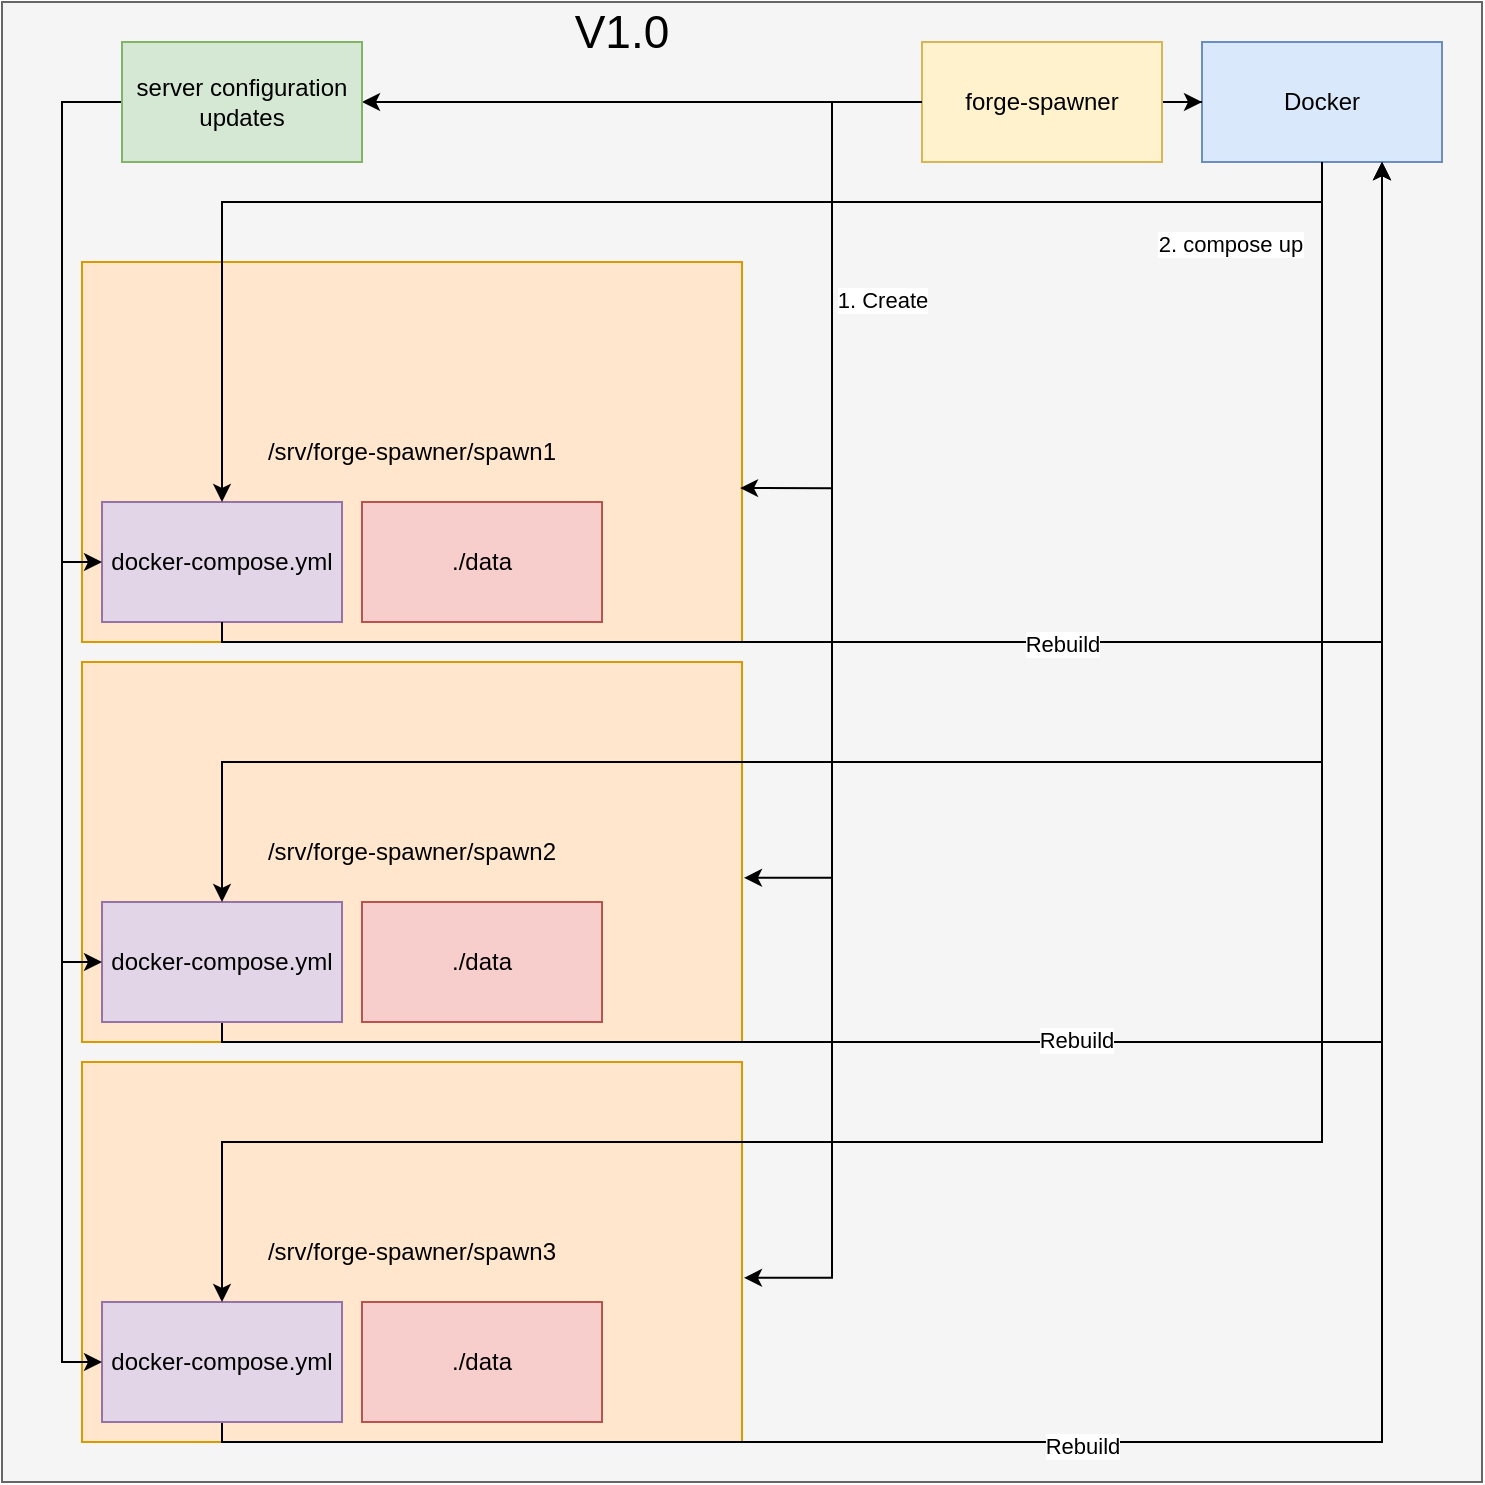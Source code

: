<mxfile version="24.7.3" type="github">
  <diagram name="Page-1" id="YcOQpcbUOCnS5Bco4bqa">
    <mxGraphModel dx="1146" dy="729" grid="1" gridSize="10" guides="1" tooltips="1" connect="1" arrows="1" fold="1" page="1" pageScale="1" pageWidth="850" pageHeight="1100" math="0" shadow="0">
      <root>
        <mxCell id="0" />
        <mxCell id="1" parent="0" />
        <mxCell id="oWrA14gWDPn_l60thZhx-1" value="" style="whiteSpace=wrap;html=1;aspect=fixed;fillColor=#f5f5f5;strokeColor=#666666;fontColor=#333333;" vertex="1" parent="1">
          <mxGeometry x="50" y="10" width="740" height="740" as="geometry" />
        </mxCell>
        <mxCell id="oWrA14gWDPn_l60thZhx-3" value="Docker" style="rounded=0;whiteSpace=wrap;html=1;fillColor=#dae8fc;strokeColor=#6c8ebf;" vertex="1" parent="1">
          <mxGeometry x="650" y="30" width="120" height="60" as="geometry" />
        </mxCell>
        <mxCell id="oWrA14gWDPn_l60thZhx-21" style="edgeStyle=orthogonalEdgeStyle;rounded=0;orthogonalLoop=1;jettySize=auto;html=1;" edge="1" parent="1" source="oWrA14gWDPn_l60thZhx-5" target="oWrA14gWDPn_l60thZhx-3">
          <mxGeometry relative="1" as="geometry" />
        </mxCell>
        <mxCell id="oWrA14gWDPn_l60thZhx-27" style="edgeStyle=orthogonalEdgeStyle;rounded=0;orthogonalLoop=1;jettySize=auto;html=1;entryX=1;entryY=0.5;entryDx=0;entryDy=0;" edge="1" parent="1" source="oWrA14gWDPn_l60thZhx-5" target="oWrA14gWDPn_l60thZhx-26">
          <mxGeometry relative="1" as="geometry" />
        </mxCell>
        <mxCell id="oWrA14gWDPn_l60thZhx-5" value="forge-spawner" style="rounded=0;whiteSpace=wrap;html=1;fillColor=#fff2cc;strokeColor=#d6b656;" vertex="1" parent="1">
          <mxGeometry x="510" y="30" width="120" height="60" as="geometry" />
        </mxCell>
        <mxCell id="oWrA14gWDPn_l60thZhx-6" value="/srv/forge-spawner/spawn1" style="rounded=0;whiteSpace=wrap;html=1;fillColor=#ffe6cc;strokeColor=#d79b00;" vertex="1" parent="1">
          <mxGeometry x="90" y="140" width="330" height="190" as="geometry" />
        </mxCell>
        <mxCell id="oWrA14gWDPn_l60thZhx-7" value="/srv/forge-spawner/spawn2" style="rounded=0;whiteSpace=wrap;html=1;fillColor=#ffe6cc;strokeColor=#d79b00;" vertex="1" parent="1">
          <mxGeometry x="90" y="340" width="330" height="190" as="geometry" />
        </mxCell>
        <mxCell id="oWrA14gWDPn_l60thZhx-8" value="/srv/forge-spawner/spawn3" style="rounded=0;whiteSpace=wrap;html=1;fillColor=#ffe6cc;strokeColor=#d79b00;" vertex="1" parent="1">
          <mxGeometry x="90" y="540" width="330" height="190" as="geometry" />
        </mxCell>
        <mxCell id="oWrA14gWDPn_l60thZhx-9" value="docker-compose.yml" style="rounded=0;whiteSpace=wrap;html=1;fillColor=#e1d5e7;strokeColor=#9673a6;" vertex="1" parent="1">
          <mxGeometry x="100" y="260" width="120" height="60" as="geometry" />
        </mxCell>
        <mxCell id="oWrA14gWDPn_l60thZhx-34" style="edgeStyle=orthogonalEdgeStyle;rounded=0;orthogonalLoop=1;jettySize=auto;html=1;entryX=0.75;entryY=1;entryDx=0;entryDy=0;" edge="1" parent="1" source="oWrA14gWDPn_l60thZhx-4" target="oWrA14gWDPn_l60thZhx-3">
          <mxGeometry relative="1" as="geometry">
            <Array as="points">
              <mxPoint x="160" y="530" />
              <mxPoint x="740" y="530" />
            </Array>
          </mxGeometry>
        </mxCell>
        <mxCell id="oWrA14gWDPn_l60thZhx-35" value="Rebuild" style="edgeLabel;html=1;align=center;verticalAlign=middle;resizable=0;points=[];" vertex="1" connectable="0" parent="oWrA14gWDPn_l60thZhx-34">
          <mxGeometry x="-0.151" y="1" relative="1" as="geometry">
            <mxPoint as="offset" />
          </mxGeometry>
        </mxCell>
        <mxCell id="oWrA14gWDPn_l60thZhx-4" value="docker-compose.yml" style="rounded=0;whiteSpace=wrap;html=1;fillColor=#e1d5e7;strokeColor=#9673a6;" vertex="1" parent="1">
          <mxGeometry x="100" y="460" width="120" height="60" as="geometry" />
        </mxCell>
        <mxCell id="oWrA14gWDPn_l60thZhx-36" style="edgeStyle=orthogonalEdgeStyle;rounded=0;orthogonalLoop=1;jettySize=auto;html=1;entryX=0.75;entryY=1;entryDx=0;entryDy=0;" edge="1" parent="1" source="oWrA14gWDPn_l60thZhx-10" target="oWrA14gWDPn_l60thZhx-3">
          <mxGeometry relative="1" as="geometry">
            <Array as="points">
              <mxPoint x="160" y="730" />
              <mxPoint x="740" y="730" />
            </Array>
          </mxGeometry>
        </mxCell>
        <mxCell id="oWrA14gWDPn_l60thZhx-37" value="Rebuild" style="edgeLabel;html=1;align=center;verticalAlign=middle;resizable=0;points=[];" vertex="1" connectable="0" parent="oWrA14gWDPn_l60thZhx-36">
          <mxGeometry x="-0.285" y="-2" relative="1" as="geometry">
            <mxPoint as="offset" />
          </mxGeometry>
        </mxCell>
        <mxCell id="oWrA14gWDPn_l60thZhx-10" value="docker-compose.yml" style="rounded=0;whiteSpace=wrap;html=1;fillColor=#e1d5e7;strokeColor=#9673a6;" vertex="1" parent="1">
          <mxGeometry x="100" y="660" width="120" height="60" as="geometry" />
        </mxCell>
        <mxCell id="oWrA14gWDPn_l60thZhx-11" value="./data" style="rounded=0;whiteSpace=wrap;html=1;fillColor=#f8cecc;strokeColor=#b85450;" vertex="1" parent="1">
          <mxGeometry x="230" y="260" width="120" height="60" as="geometry" />
        </mxCell>
        <mxCell id="oWrA14gWDPn_l60thZhx-12" value="./data" style="rounded=0;whiteSpace=wrap;html=1;fillColor=#f8cecc;strokeColor=#b85450;" vertex="1" parent="1">
          <mxGeometry x="230" y="460" width="120" height="60" as="geometry" />
        </mxCell>
        <mxCell id="oWrA14gWDPn_l60thZhx-13" value="./data" style="rounded=0;whiteSpace=wrap;html=1;fillColor=#f8cecc;strokeColor=#b85450;" vertex="1" parent="1">
          <mxGeometry x="230" y="660" width="120" height="60" as="geometry" />
        </mxCell>
        <mxCell id="oWrA14gWDPn_l60thZhx-14" style="edgeStyle=orthogonalEdgeStyle;rounded=0;orthogonalLoop=1;jettySize=auto;html=1;entryX=0.997;entryY=0.595;entryDx=0;entryDy=0;entryPerimeter=0;" edge="1" parent="1" source="oWrA14gWDPn_l60thZhx-5" target="oWrA14gWDPn_l60thZhx-6">
          <mxGeometry relative="1" as="geometry" />
        </mxCell>
        <mxCell id="oWrA14gWDPn_l60thZhx-15" value="1. Create" style="edgeLabel;html=1;align=center;verticalAlign=middle;resizable=0;points=[];" vertex="1" connectable="0" parent="oWrA14gWDPn_l60thZhx-14">
          <mxGeometry x="0.014" y="2" relative="1" as="geometry">
            <mxPoint x="23" as="offset" />
          </mxGeometry>
        </mxCell>
        <mxCell id="oWrA14gWDPn_l60thZhx-16" style="edgeStyle=orthogonalEdgeStyle;rounded=0;orthogonalLoop=1;jettySize=auto;html=1;entryX=1.003;entryY=0.568;entryDx=0;entryDy=0;entryPerimeter=0;" edge="1" parent="1" source="oWrA14gWDPn_l60thZhx-5" target="oWrA14gWDPn_l60thZhx-7">
          <mxGeometry relative="1" as="geometry" />
        </mxCell>
        <mxCell id="oWrA14gWDPn_l60thZhx-17" style="edgeStyle=orthogonalEdgeStyle;rounded=0;orthogonalLoop=1;jettySize=auto;html=1;entryX=1.003;entryY=0.568;entryDx=0;entryDy=0;entryPerimeter=0;" edge="1" parent="1" source="oWrA14gWDPn_l60thZhx-5" target="oWrA14gWDPn_l60thZhx-8">
          <mxGeometry relative="1" as="geometry" />
        </mxCell>
        <mxCell id="oWrA14gWDPn_l60thZhx-22" style="edgeStyle=orthogonalEdgeStyle;rounded=0;orthogonalLoop=1;jettySize=auto;html=1;entryX=0.5;entryY=0;entryDx=0;entryDy=0;" edge="1" parent="1" source="oWrA14gWDPn_l60thZhx-3" target="oWrA14gWDPn_l60thZhx-9">
          <mxGeometry relative="1" as="geometry">
            <Array as="points">
              <mxPoint x="710" y="110" />
              <mxPoint x="160" y="110" />
            </Array>
          </mxGeometry>
        </mxCell>
        <mxCell id="oWrA14gWDPn_l60thZhx-23" value="2. compose up" style="edgeLabel;html=1;align=center;verticalAlign=middle;resizable=0;points=[];" vertex="1" connectable="0" parent="oWrA14gWDPn_l60thZhx-22">
          <mxGeometry x="-0.714" y="2" relative="1" as="geometry">
            <mxPoint x="37" y="19" as="offset" />
          </mxGeometry>
        </mxCell>
        <mxCell id="oWrA14gWDPn_l60thZhx-24" style="edgeStyle=orthogonalEdgeStyle;rounded=0;orthogonalLoop=1;jettySize=auto;html=1;entryX=0.5;entryY=0;entryDx=0;entryDy=0;" edge="1" parent="1" source="oWrA14gWDPn_l60thZhx-3" target="oWrA14gWDPn_l60thZhx-4">
          <mxGeometry relative="1" as="geometry">
            <Array as="points">
              <mxPoint x="710" y="390" />
              <mxPoint x="160" y="390" />
            </Array>
          </mxGeometry>
        </mxCell>
        <mxCell id="oWrA14gWDPn_l60thZhx-25" style="edgeStyle=orthogonalEdgeStyle;rounded=0;orthogonalLoop=1;jettySize=auto;html=1;" edge="1" parent="1" source="oWrA14gWDPn_l60thZhx-3" target="oWrA14gWDPn_l60thZhx-10">
          <mxGeometry relative="1" as="geometry">
            <Array as="points">
              <mxPoint x="710" y="580" />
              <mxPoint x="160" y="580" />
            </Array>
          </mxGeometry>
        </mxCell>
        <mxCell id="oWrA14gWDPn_l60thZhx-29" style="edgeStyle=orthogonalEdgeStyle;rounded=0;orthogonalLoop=1;jettySize=auto;html=1;entryX=0;entryY=0.5;entryDx=0;entryDy=0;" edge="1" parent="1" source="oWrA14gWDPn_l60thZhx-26" target="oWrA14gWDPn_l60thZhx-9">
          <mxGeometry relative="1" as="geometry">
            <Array as="points">
              <mxPoint x="80" y="60" />
              <mxPoint x="80" y="290" />
            </Array>
          </mxGeometry>
        </mxCell>
        <mxCell id="oWrA14gWDPn_l60thZhx-30" style="edgeStyle=orthogonalEdgeStyle;rounded=0;orthogonalLoop=1;jettySize=auto;html=1;entryX=0;entryY=0.5;entryDx=0;entryDy=0;" edge="1" parent="1" source="oWrA14gWDPn_l60thZhx-26" target="oWrA14gWDPn_l60thZhx-4">
          <mxGeometry relative="1" as="geometry">
            <Array as="points">
              <mxPoint x="80" y="60" />
              <mxPoint x="80" y="490" />
            </Array>
          </mxGeometry>
        </mxCell>
        <mxCell id="oWrA14gWDPn_l60thZhx-31" style="edgeStyle=orthogonalEdgeStyle;rounded=0;orthogonalLoop=1;jettySize=auto;html=1;entryX=0;entryY=0.5;entryDx=0;entryDy=0;" edge="1" parent="1" source="oWrA14gWDPn_l60thZhx-26" target="oWrA14gWDPn_l60thZhx-10">
          <mxGeometry relative="1" as="geometry">
            <Array as="points">
              <mxPoint x="80" y="60" />
              <mxPoint x="80" y="690" />
            </Array>
          </mxGeometry>
        </mxCell>
        <mxCell id="oWrA14gWDPn_l60thZhx-26" value="server configuration updates" style="rounded=0;whiteSpace=wrap;html=1;fillColor=#d5e8d4;strokeColor=#82b366;" vertex="1" parent="1">
          <mxGeometry x="110" y="30" width="120" height="60" as="geometry" />
        </mxCell>
        <mxCell id="oWrA14gWDPn_l60thZhx-32" style="edgeStyle=orthogonalEdgeStyle;rounded=0;orthogonalLoop=1;jettySize=auto;html=1;entryX=0.75;entryY=1;entryDx=0;entryDy=0;" edge="1" parent="1" source="oWrA14gWDPn_l60thZhx-9" target="oWrA14gWDPn_l60thZhx-3">
          <mxGeometry relative="1" as="geometry">
            <Array as="points">
              <mxPoint x="160" y="330" />
              <mxPoint x="740" y="330" />
            </Array>
          </mxGeometry>
        </mxCell>
        <mxCell id="oWrA14gWDPn_l60thZhx-33" value="Rebuild" style="edgeLabel;html=1;align=center;verticalAlign=middle;resizable=0;points=[];" vertex="1" connectable="0" parent="oWrA14gWDPn_l60thZhx-32">
          <mxGeometry x="0.036" y="-1" relative="1" as="geometry">
            <mxPoint as="offset" />
          </mxGeometry>
        </mxCell>
        <mxCell id="oWrA14gWDPn_l60thZhx-38" value="V1.0" style="text;html=1;align=center;verticalAlign=middle;whiteSpace=wrap;rounded=0;fontSize=23;" vertex="1" parent="1">
          <mxGeometry x="330" y="10" width="60" height="30" as="geometry" />
        </mxCell>
      </root>
    </mxGraphModel>
  </diagram>
</mxfile>
